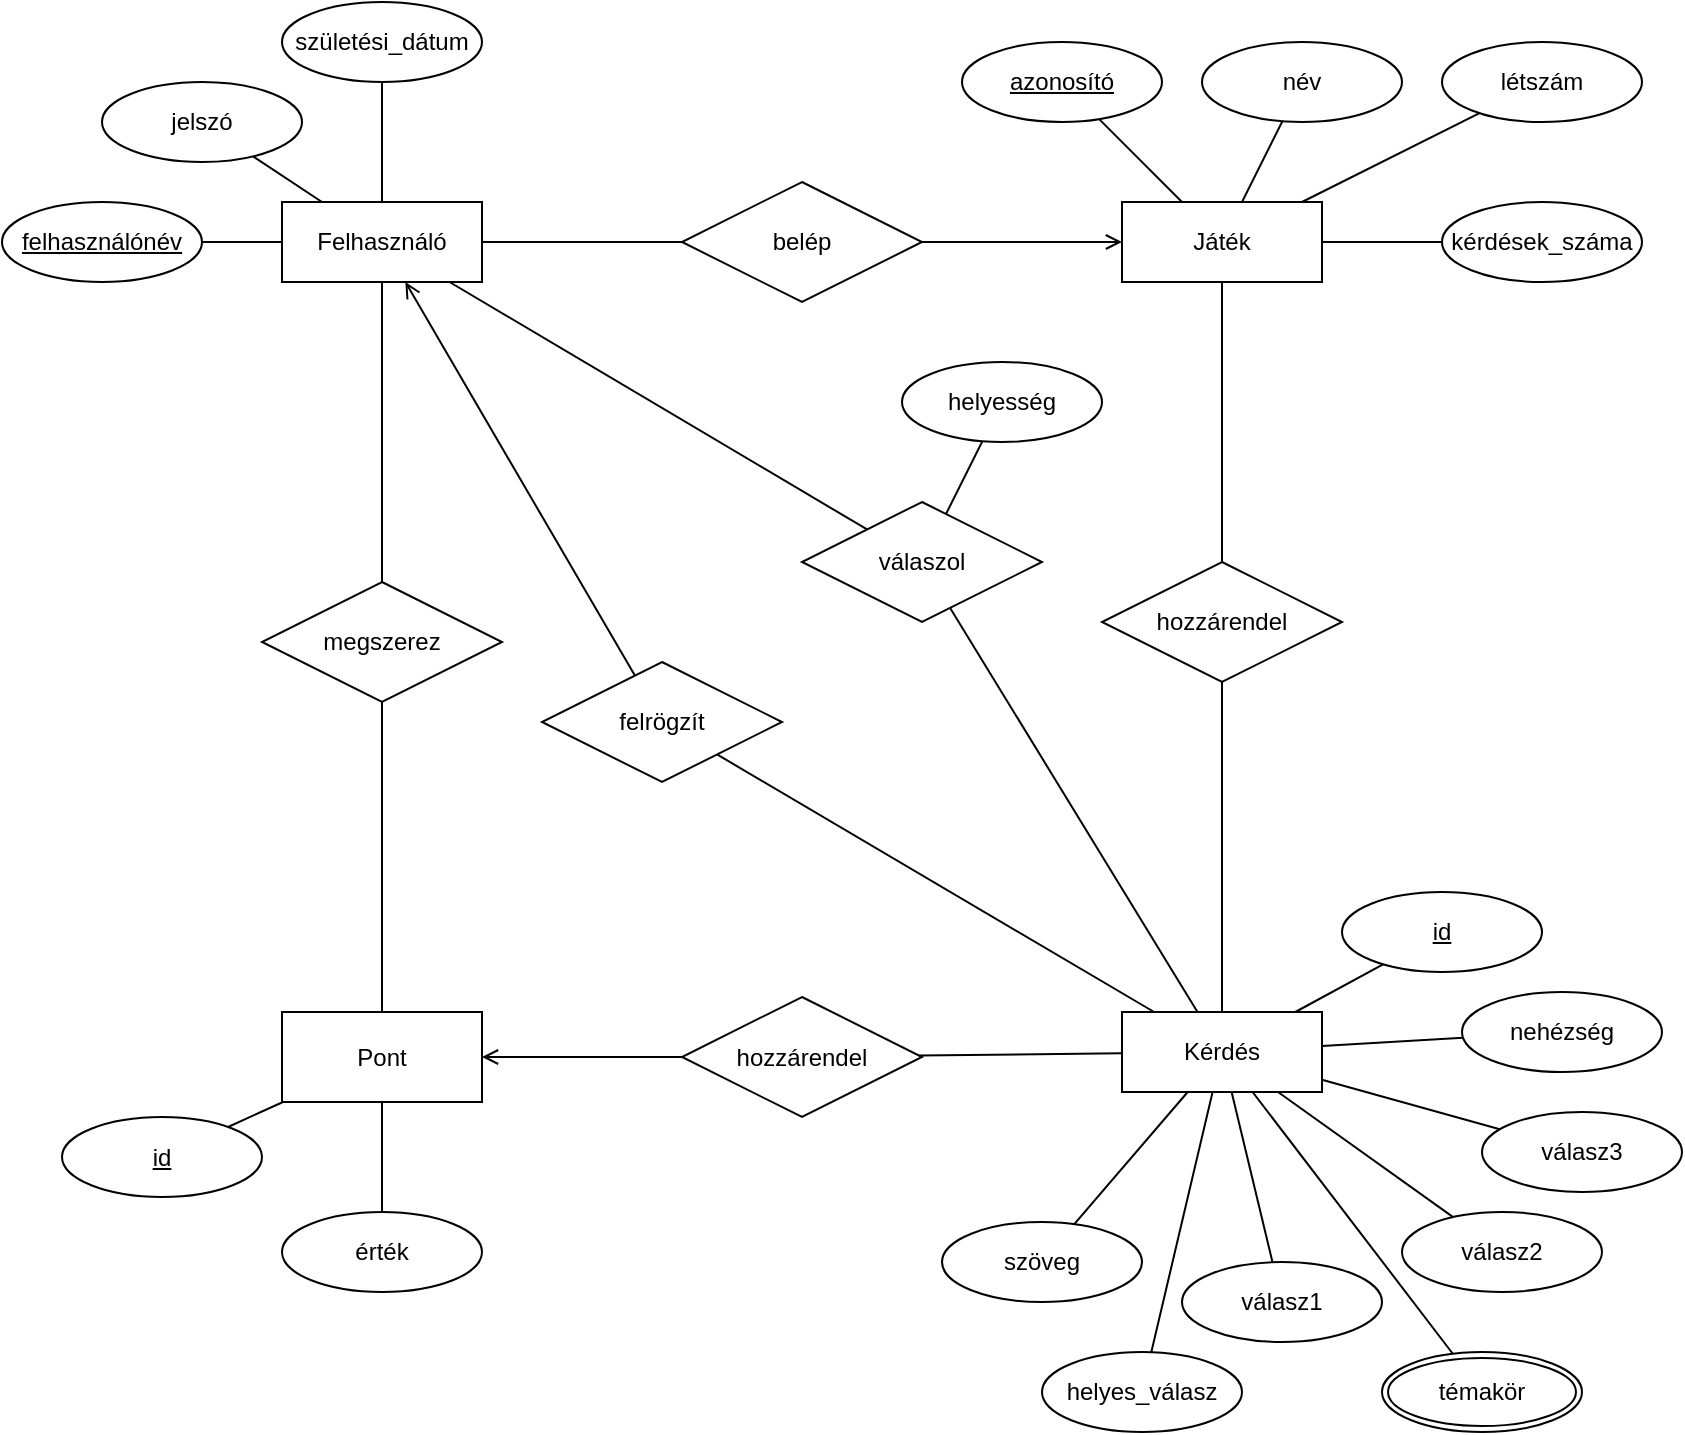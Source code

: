 <mxfile version="20.8.16" type="device"><diagram name="1 oldal" id="sU9n8LfmA9GdOHmfqYSL"><mxGraphModel dx="2137" dy="1198" grid="1" gridSize="10" guides="1" tooltips="1" connect="1" arrows="1" fold="1" page="1" pageScale="1" pageWidth="827" pageHeight="1169" background="#ffffff" math="0" shadow="0"><root><mxCell id="0"/><mxCell id="1" parent="0"/><mxCell id="-BsBMVi_YmDR3DLCpBgc-2" value="Felhasználó" style="whiteSpace=wrap;html=1;align=center;" parent="1" vertex="1"><mxGeometry x="120" y="240" width="100" height="40" as="geometry"/></mxCell><mxCell id="-BsBMVi_YmDR3DLCpBgc-3" value="jelszó" style="ellipse;whiteSpace=wrap;html=1;align=center;" parent="1" vertex="1"><mxGeometry x="30" y="180" width="100" height="40" as="geometry"/></mxCell><mxCell id="-BsBMVi_YmDR3DLCpBgc-4" value="felhasználónév" style="ellipse;whiteSpace=wrap;html=1;align=center;fontStyle=4;" parent="1" vertex="1"><mxGeometry x="-20" y="240" width="100" height="40" as="geometry"/></mxCell><mxCell id="-BsBMVi_YmDR3DLCpBgc-5" value="születési_dátum" style="ellipse;whiteSpace=wrap;html=1;align=center;" parent="1" vertex="1"><mxGeometry x="120" y="140" width="100" height="40" as="geometry"/></mxCell><mxCell id="-BsBMVi_YmDR3DLCpBgc-6" value="" style="endArrow=none;html=1;rounded=0;" parent="1" source="-BsBMVi_YmDR3DLCpBgc-4" target="-BsBMVi_YmDR3DLCpBgc-2" edge="1"><mxGeometry relative="1" as="geometry"><mxPoint x="210" y="610" as="sourcePoint"/><mxPoint x="370" y="610" as="targetPoint"/></mxGeometry></mxCell><mxCell id="-BsBMVi_YmDR3DLCpBgc-7" value="" style="endArrow=none;html=1;rounded=0;" parent="1" source="-BsBMVi_YmDR3DLCpBgc-3" target="-BsBMVi_YmDR3DLCpBgc-2" edge="1"><mxGeometry relative="1" as="geometry"><mxPoint x="210" y="610" as="sourcePoint"/><mxPoint x="370" y="610" as="targetPoint"/></mxGeometry></mxCell><mxCell id="-BsBMVi_YmDR3DLCpBgc-8" value="" style="endArrow=none;html=1;rounded=0;" parent="1" source="-BsBMVi_YmDR3DLCpBgc-5" target="-BsBMVi_YmDR3DLCpBgc-2" edge="1"><mxGeometry relative="1" as="geometry"><mxPoint x="210" y="610" as="sourcePoint"/><mxPoint x="370" y="610" as="targetPoint"/></mxGeometry></mxCell><mxCell id="-BsBMVi_YmDR3DLCpBgc-9" value="Játék" style="whiteSpace=wrap;html=1;align=center;" parent="1" vertex="1"><mxGeometry x="540" y="240" width="100" height="40" as="geometry"/></mxCell><mxCell id="-BsBMVi_YmDR3DLCpBgc-10" value="belép" style="shape=rhombus;perimeter=rhombusPerimeter;whiteSpace=wrap;html=1;align=center;" parent="1" vertex="1"><mxGeometry x="320" y="230" width="120" height="60" as="geometry"/></mxCell><mxCell id="-BsBMVi_YmDR3DLCpBgc-11" value="" style="endArrow=none;html=1;rounded=0;" parent="1" source="-BsBMVi_YmDR3DLCpBgc-2" target="-BsBMVi_YmDR3DLCpBgc-10" edge="1"><mxGeometry relative="1" as="geometry"><mxPoint x="270" y="610" as="sourcePoint"/><mxPoint x="430" y="610" as="targetPoint"/></mxGeometry></mxCell><mxCell id="-BsBMVi_YmDR3DLCpBgc-12" value="" style="endArrow=open;html=1;rounded=0;endFill=0;" parent="1" source="-BsBMVi_YmDR3DLCpBgc-10" target="-BsBMVi_YmDR3DLCpBgc-9" edge="1"><mxGeometry relative="1" as="geometry"><mxPoint x="270" y="610" as="sourcePoint"/><mxPoint x="430" y="610" as="targetPoint"/></mxGeometry></mxCell><mxCell id="-BsBMVi_YmDR3DLCpBgc-13" value="azonosító" style="ellipse;whiteSpace=wrap;html=1;align=center;fontStyle=4;" parent="1" vertex="1"><mxGeometry x="460" y="160" width="100" height="40" as="geometry"/></mxCell><mxCell id="-BsBMVi_YmDR3DLCpBgc-14" value="név" style="ellipse;whiteSpace=wrap;html=1;align=center;" parent="1" vertex="1"><mxGeometry x="580" y="160" width="100" height="40" as="geometry"/></mxCell><mxCell id="-BsBMVi_YmDR3DLCpBgc-15" value="létszám" style="ellipse;whiteSpace=wrap;html=1;align=center;" parent="1" vertex="1"><mxGeometry x="700" y="160" width="100" height="40" as="geometry"/></mxCell><mxCell id="-BsBMVi_YmDR3DLCpBgc-16" value="kérdések_száma" style="ellipse;whiteSpace=wrap;html=1;align=center;" parent="1" vertex="1"><mxGeometry x="700" y="240" width="100" height="40" as="geometry"/></mxCell><mxCell id="-BsBMVi_YmDR3DLCpBgc-17" value="" style="endArrow=none;html=1;rounded=0;" parent="1" source="-BsBMVi_YmDR3DLCpBgc-13" target="-BsBMVi_YmDR3DLCpBgc-9" edge="1"><mxGeometry relative="1" as="geometry"><mxPoint x="300" y="610" as="sourcePoint"/><mxPoint x="460" y="610" as="targetPoint"/></mxGeometry></mxCell><mxCell id="-BsBMVi_YmDR3DLCpBgc-18" value="" style="endArrow=none;html=1;rounded=0;" parent="1" source="-BsBMVi_YmDR3DLCpBgc-14" target="-BsBMVi_YmDR3DLCpBgc-9" edge="1"><mxGeometry relative="1" as="geometry"><mxPoint x="300" y="610" as="sourcePoint"/><mxPoint x="460" y="610" as="targetPoint"/></mxGeometry></mxCell><mxCell id="-BsBMVi_YmDR3DLCpBgc-19" value="" style="endArrow=none;html=1;rounded=0;" parent="1" source="-BsBMVi_YmDR3DLCpBgc-15" target="-BsBMVi_YmDR3DLCpBgc-9" edge="1"><mxGeometry relative="1" as="geometry"><mxPoint x="300" y="610" as="sourcePoint"/><mxPoint x="460" y="610" as="targetPoint"/></mxGeometry></mxCell><mxCell id="-BsBMVi_YmDR3DLCpBgc-20" value="" style="endArrow=none;html=1;rounded=0;" parent="1" source="-BsBMVi_YmDR3DLCpBgc-9" target="-BsBMVi_YmDR3DLCpBgc-16" edge="1"><mxGeometry relative="1" as="geometry"><mxPoint x="300" y="610" as="sourcePoint"/><mxPoint x="460" y="610" as="targetPoint"/></mxGeometry></mxCell><mxCell id="-BsBMVi_YmDR3DLCpBgc-21" value="Kérdés" style="whiteSpace=wrap;html=1;align=center;" parent="1" vertex="1"><mxGeometry x="540" y="645" width="100" height="40" as="geometry"/></mxCell><mxCell id="-BsBMVi_YmDR3DLCpBgc-22" value="id" style="ellipse;whiteSpace=wrap;html=1;align=center;fontStyle=4;" parent="1" vertex="1"><mxGeometry x="650" y="585" width="100" height="40" as="geometry"/></mxCell><mxCell id="-BsBMVi_YmDR3DLCpBgc-23" value="nehézség" style="ellipse;whiteSpace=wrap;html=1;align=center;" parent="1" vertex="1"><mxGeometry x="710" y="635" width="100" height="40" as="geometry"/></mxCell><mxCell id="-BsBMVi_YmDR3DLCpBgc-24" value="szöveg" style="ellipse;whiteSpace=wrap;html=1;align=center;" parent="1" vertex="1"><mxGeometry x="450" y="750" width="100" height="40" as="geometry"/></mxCell><mxCell id="-BsBMVi_YmDR3DLCpBgc-25" value="válasz1" style="ellipse;whiteSpace=wrap;html=1;align=center;" parent="1" vertex="1"><mxGeometry x="570" y="770" width="100" height="40" as="geometry"/></mxCell><mxCell id="-BsBMVi_YmDR3DLCpBgc-26" value="válasz2" style="ellipse;whiteSpace=wrap;html=1;align=center;" parent="1" vertex="1"><mxGeometry x="680" y="745" width="100" height="40" as="geometry"/></mxCell><mxCell id="-BsBMVi_YmDR3DLCpBgc-27" value="válasz3" style="ellipse;whiteSpace=wrap;html=1;align=center;" parent="1" vertex="1"><mxGeometry x="720" y="695" width="100" height="40" as="geometry"/></mxCell><mxCell id="-BsBMVi_YmDR3DLCpBgc-29" value="helyes_válasz" style="ellipse;whiteSpace=wrap;html=1;align=center;" parent="1" vertex="1"><mxGeometry x="500" y="815" width="100" height="40" as="geometry"/></mxCell><mxCell id="-BsBMVi_YmDR3DLCpBgc-30" value="témakör" style="ellipse;shape=doubleEllipse;margin=3;whiteSpace=wrap;html=1;align=center;" parent="1" vertex="1"><mxGeometry x="670" y="815" width="100" height="40" as="geometry"/></mxCell><mxCell id="-BsBMVi_YmDR3DLCpBgc-31" value="hozzárendel" style="shape=rhombus;perimeter=rhombusPerimeter;whiteSpace=wrap;html=1;align=center;" parent="1" vertex="1"><mxGeometry x="530" y="420" width="120" height="60" as="geometry"/></mxCell><mxCell id="-BsBMVi_YmDR3DLCpBgc-32" value="" style="endArrow=none;html=1;rounded=0;" parent="1" source="-BsBMVi_YmDR3DLCpBgc-31" target="-BsBMVi_YmDR3DLCpBgc-9" edge="1"><mxGeometry relative="1" as="geometry"><mxPoint x="300" y="610" as="sourcePoint"/><mxPoint x="460" y="610" as="targetPoint"/></mxGeometry></mxCell><mxCell id="-BsBMVi_YmDR3DLCpBgc-33" value="" style="endArrow=none;html=1;rounded=0;" parent="1" source="-BsBMVi_YmDR3DLCpBgc-21" target="-BsBMVi_YmDR3DLCpBgc-31" edge="1"><mxGeometry relative="1" as="geometry"><mxPoint x="300" y="610" as="sourcePoint"/><mxPoint x="460" y="610" as="targetPoint"/><Array as="points"/></mxGeometry></mxCell><mxCell id="-BsBMVi_YmDR3DLCpBgc-34" value="" style="endArrow=none;html=1;rounded=0;" parent="1" source="-BsBMVi_YmDR3DLCpBgc-24" target="-BsBMVi_YmDR3DLCpBgc-21" edge="1"><mxGeometry relative="1" as="geometry"><mxPoint x="300" y="695" as="sourcePoint"/><mxPoint x="460" y="695" as="targetPoint"/></mxGeometry></mxCell><mxCell id="-BsBMVi_YmDR3DLCpBgc-35" value="" style="endArrow=none;html=1;rounded=0;" parent="1" source="-BsBMVi_YmDR3DLCpBgc-29" target="-BsBMVi_YmDR3DLCpBgc-21" edge="1"><mxGeometry relative="1" as="geometry"><mxPoint x="300" y="695" as="sourcePoint"/><mxPoint x="460" y="695" as="targetPoint"/></mxGeometry></mxCell><mxCell id="-BsBMVi_YmDR3DLCpBgc-36" value="" style="endArrow=none;html=1;rounded=0;" parent="1" source="-BsBMVi_YmDR3DLCpBgc-25" target="-BsBMVi_YmDR3DLCpBgc-21" edge="1"><mxGeometry relative="1" as="geometry"><mxPoint x="300" y="695" as="sourcePoint"/><mxPoint x="460" y="695" as="targetPoint"/></mxGeometry></mxCell><mxCell id="-BsBMVi_YmDR3DLCpBgc-37" value="" style="endArrow=none;html=1;rounded=0;" parent="1" source="-BsBMVi_YmDR3DLCpBgc-30" target="-BsBMVi_YmDR3DLCpBgc-21" edge="1"><mxGeometry relative="1" as="geometry"><mxPoint x="300" y="695" as="sourcePoint"/><mxPoint x="460" y="695" as="targetPoint"/></mxGeometry></mxCell><mxCell id="-BsBMVi_YmDR3DLCpBgc-38" value="" style="endArrow=none;html=1;rounded=0;" parent="1" source="-BsBMVi_YmDR3DLCpBgc-26" target="-BsBMVi_YmDR3DLCpBgc-21" edge="1"><mxGeometry relative="1" as="geometry"><mxPoint x="300" y="695" as="sourcePoint"/><mxPoint x="460" y="695" as="targetPoint"/></mxGeometry></mxCell><mxCell id="-BsBMVi_YmDR3DLCpBgc-39" value="" style="endArrow=none;html=1;rounded=0;" parent="1" source="-BsBMVi_YmDR3DLCpBgc-27" target="-BsBMVi_YmDR3DLCpBgc-21" edge="1"><mxGeometry relative="1" as="geometry"><mxPoint x="300" y="695" as="sourcePoint"/><mxPoint x="460" y="695" as="targetPoint"/></mxGeometry></mxCell><mxCell id="-BsBMVi_YmDR3DLCpBgc-40" value="" style="endArrow=none;html=1;rounded=0;" parent="1" source="-BsBMVi_YmDR3DLCpBgc-23" target="-BsBMVi_YmDR3DLCpBgc-21" edge="1"><mxGeometry relative="1" as="geometry"><mxPoint x="300" y="695" as="sourcePoint"/><mxPoint x="460" y="695" as="targetPoint"/></mxGeometry></mxCell><mxCell id="-BsBMVi_YmDR3DLCpBgc-41" value="" style="endArrow=none;html=1;rounded=0;" parent="1" source="-BsBMVi_YmDR3DLCpBgc-22" target="-BsBMVi_YmDR3DLCpBgc-21" edge="1"><mxGeometry relative="1" as="geometry"><mxPoint x="300" y="695" as="sourcePoint"/><mxPoint x="460" y="695" as="targetPoint"/></mxGeometry></mxCell><mxCell id="-BsBMVi_YmDR3DLCpBgc-50" value="Pont" style="whiteSpace=wrap;html=1;align=center;" parent="1" vertex="1"><mxGeometry x="120" y="645" width="100" height="45" as="geometry"/></mxCell><mxCell id="-BsBMVi_YmDR3DLCpBgc-51" value="hozzárendel" style="shape=rhombus;perimeter=rhombusPerimeter;whiteSpace=wrap;html=1;align=center;" parent="1" vertex="1"><mxGeometry x="320" y="637.5" width="120" height="60" as="geometry"/></mxCell><mxCell id="-BsBMVi_YmDR3DLCpBgc-52" value="megszerez" style="shape=rhombus;perimeter=rhombusPerimeter;whiteSpace=wrap;html=1;align=center;" parent="1" vertex="1"><mxGeometry x="110" y="430" width="120" height="60" as="geometry"/></mxCell><mxCell id="-BsBMVi_YmDR3DLCpBgc-53" value="id" style="ellipse;whiteSpace=wrap;html=1;align=center;fontStyle=4;" parent="1" vertex="1"><mxGeometry x="10" y="697.5" width="100" height="40" as="geometry"/></mxCell><mxCell id="-BsBMVi_YmDR3DLCpBgc-54" value="érték" style="ellipse;whiteSpace=wrap;html=1;align=center;" parent="1" vertex="1"><mxGeometry x="120" y="745" width="100" height="40" as="geometry"/></mxCell><mxCell id="-BsBMVi_YmDR3DLCpBgc-55" value="" style="endArrow=none;html=1;rounded=0;" parent="1" source="-BsBMVi_YmDR3DLCpBgc-54" target="-BsBMVi_YmDR3DLCpBgc-50" edge="1"><mxGeometry relative="1" as="geometry"><mxPoint x="300" y="610" as="sourcePoint"/><mxPoint x="460" y="610" as="targetPoint"/></mxGeometry></mxCell><mxCell id="-BsBMVi_YmDR3DLCpBgc-56" value="" style="endArrow=none;html=1;rounded=0;" parent="1" source="-BsBMVi_YmDR3DLCpBgc-53" target="-BsBMVi_YmDR3DLCpBgc-50" edge="1"><mxGeometry relative="1" as="geometry"><mxPoint x="300" y="610" as="sourcePoint"/><mxPoint x="460" y="610" as="targetPoint"/></mxGeometry></mxCell><mxCell id="-BsBMVi_YmDR3DLCpBgc-57" value="" style="endArrow=none;html=1;rounded=0;startArrow=none;startFill=0;" parent="1" source="-BsBMVi_YmDR3DLCpBgc-2" target="-BsBMVi_YmDR3DLCpBgc-52" edge="1"><mxGeometry relative="1" as="geometry"><mxPoint x="300" y="610" as="sourcePoint"/><mxPoint x="460" y="610" as="targetPoint"/></mxGeometry></mxCell><mxCell id="-BsBMVi_YmDR3DLCpBgc-58" value="" style="endArrow=none;html=1;rounded=0;" parent="1" source="-BsBMVi_YmDR3DLCpBgc-52" target="-BsBMVi_YmDR3DLCpBgc-50" edge="1"><mxGeometry relative="1" as="geometry"><mxPoint x="300" y="610" as="sourcePoint"/><mxPoint x="460" y="610" as="targetPoint"/></mxGeometry></mxCell><mxCell id="-BsBMVi_YmDR3DLCpBgc-59" value="" style="endArrow=none;html=1;rounded=0;endFill=0;" parent="1" source="-BsBMVi_YmDR3DLCpBgc-51" target="-BsBMVi_YmDR3DLCpBgc-21" edge="1"><mxGeometry relative="1" as="geometry"><mxPoint x="300" y="610" as="sourcePoint"/><mxPoint x="460" y="610" as="targetPoint"/></mxGeometry></mxCell><mxCell id="-BsBMVi_YmDR3DLCpBgc-60" value="" style="endArrow=none;html=1;rounded=0;startArrow=open;startFill=0;" parent="1" source="-BsBMVi_YmDR3DLCpBgc-50" target="-BsBMVi_YmDR3DLCpBgc-51" edge="1"><mxGeometry relative="1" as="geometry"><mxPoint x="300" y="610" as="sourcePoint"/><mxPoint x="460" y="610" as="targetPoint"/></mxGeometry></mxCell><mxCell id="GxEv4AqezQWLtOrKVVmu-1" value="válaszol" style="shape=rhombus;perimeter=rhombusPerimeter;whiteSpace=wrap;html=1;align=center;" parent="1" vertex="1"><mxGeometry x="380" y="390" width="120" height="60" as="geometry"/></mxCell><mxCell id="GxEv4AqezQWLtOrKVVmu-2" value="" style="endArrow=none;html=1;rounded=0;" parent="1" source="-BsBMVi_YmDR3DLCpBgc-2" target="GxEv4AqezQWLtOrKVVmu-1" edge="1"><mxGeometry relative="1" as="geometry"><mxPoint x="400" y="610" as="sourcePoint"/><mxPoint x="390" y="450" as="targetPoint"/></mxGeometry></mxCell><mxCell id="GxEv4AqezQWLtOrKVVmu-3" value="" style="endArrow=none;html=1;rounded=0;" parent="1" source="GxEv4AqezQWLtOrKVVmu-1" target="-BsBMVi_YmDR3DLCpBgc-21" edge="1"><mxGeometry relative="1" as="geometry"><mxPoint x="400" y="610" as="sourcePoint"/><mxPoint x="560" y="610" as="targetPoint"/></mxGeometry></mxCell><mxCell id="GxEv4AqezQWLtOrKVVmu-4" value="helyesség" style="ellipse;whiteSpace=wrap;html=1;align=center;" parent="1" vertex="1"><mxGeometry x="430" y="320" width="100" height="40" as="geometry"/></mxCell><mxCell id="GxEv4AqezQWLtOrKVVmu-6" value="" style="endArrow=none;html=1;rounded=0;" parent="1" source="GxEv4AqezQWLtOrKVVmu-4" target="GxEv4AqezQWLtOrKVVmu-1" edge="1"><mxGeometry relative="1" as="geometry"><mxPoint x="400" y="610" as="sourcePoint"/><mxPoint x="560" y="610" as="targetPoint"/></mxGeometry></mxCell><mxCell id="GxEv4AqezQWLtOrKVVmu-7" value="felrögzít" style="shape=rhombus;perimeter=rhombusPerimeter;whiteSpace=wrap;html=1;align=center;" parent="1" vertex="1"><mxGeometry x="250" y="470" width="120" height="60" as="geometry"/></mxCell><mxCell id="GxEv4AqezQWLtOrKVVmu-8" value="" style="endArrow=none;html=1;rounded=0;startArrow=open;startFill=0;" parent="1" source="-BsBMVi_YmDR3DLCpBgc-2" target="GxEv4AqezQWLtOrKVVmu-7" edge="1"><mxGeometry relative="1" as="geometry"><mxPoint x="400" y="610" as="sourcePoint"/><mxPoint x="560" y="610" as="targetPoint"/></mxGeometry></mxCell><mxCell id="GxEv4AqezQWLtOrKVVmu-9" value="" style="endArrow=none;html=1;rounded=0;endFill=0;" parent="1" source="GxEv4AqezQWLtOrKVVmu-7" target="-BsBMVi_YmDR3DLCpBgc-21" edge="1"><mxGeometry relative="1" as="geometry"><mxPoint x="400" y="610" as="sourcePoint"/><mxPoint x="560" y="610" as="targetPoint"/></mxGeometry></mxCell></root></mxGraphModel></diagram></mxfile>